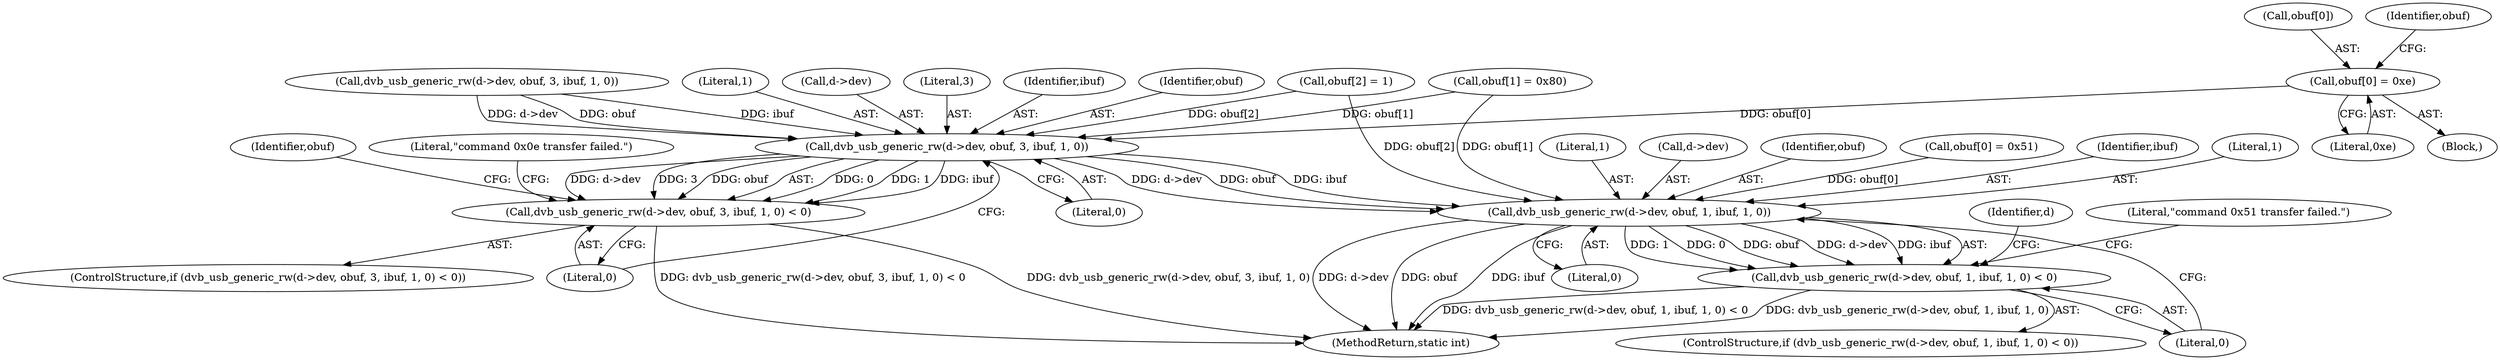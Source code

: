 digraph "1_linux_606142af57dad981b78707234cfbd15f9f7b7125_3@array" {
"1000183" [label="(Call,obuf[0] = 0xe)"];
"1000200" [label="(Call,dvb_usb_generic_rw(d->dev, obuf, 3, ibuf, 1, 0))"];
"1000199" [label="(Call,dvb_usb_generic_rw(d->dev, obuf, 3, ibuf, 1, 0) < 0)"];
"1000219" [label="(Call,dvb_usb_generic_rw(d->dev, obuf, 1, ibuf, 1, 0))"];
"1000218" [label="(Call,dvb_usb_generic_rw(d->dev, obuf, 1, ibuf, 1, 0) < 0)"];
"1000188" [label="(Call,obuf[1] = 0x80)"];
"1000198" [label="(ControlStructure,if (dvb_usb_generic_rw(d->dev, obuf, 3, ibuf, 1, 0) < 0))"];
"1000224" [label="(Literal,1)"];
"1000220" [label="(Call,d->dev)"];
"1000223" [label="(Identifier,obuf)"];
"1000212" [label="(Call,obuf[0] = 0x51)"];
"1000205" [label="(Literal,3)"];
"1000206" [label="(Identifier,ibuf)"];
"1000225" [label="(Identifier,ibuf)"];
"1000204" [label="(Identifier,obuf)"];
"1000184" [label="(Call,obuf[0])"];
"1000190" [label="(Identifier,obuf)"];
"1000219" [label="(Call,dvb_usb_generic_rw(d->dev, obuf, 1, ibuf, 1, 0))"];
"1000290" [label="(MethodReturn,static int)"];
"1000214" [label="(Identifier,obuf)"];
"1000169" [label="(Call,dvb_usb_generic_rw(d->dev, obuf, 3, ibuf, 1, 0))"];
"1000200" [label="(Call,dvb_usb_generic_rw(d->dev, obuf, 3, ibuf, 1, 0))"];
"1000230" [label="(Literal,\"command 0x51 transfer failed.\")"];
"1000211" [label="(Literal,\"command 0x0e transfer failed.\")"];
"1000183" [label="(Call,obuf[0] = 0xe)"];
"1000217" [label="(ControlStructure,if (dvb_usb_generic_rw(d->dev, obuf, 1, ibuf, 1, 0) < 0))"];
"1000207" [label="(Literal,1)"];
"1000187" [label="(Literal,0xe)"];
"1000235" [label="(Identifier,d)"];
"1000102" [label="(Block,)"];
"1000228" [label="(Literal,0)"];
"1000201" [label="(Call,d->dev)"];
"1000226" [label="(Literal,1)"];
"1000218" [label="(Call,dvb_usb_generic_rw(d->dev, obuf, 1, ibuf, 1, 0) < 0)"];
"1000209" [label="(Literal,0)"];
"1000208" [label="(Literal,0)"];
"1000199" [label="(Call,dvb_usb_generic_rw(d->dev, obuf, 3, ibuf, 1, 0) < 0)"];
"1000193" [label="(Call,obuf[2] = 1)"];
"1000227" [label="(Literal,0)"];
"1000183" -> "1000102"  [label="AST: "];
"1000183" -> "1000187"  [label="CFG: "];
"1000184" -> "1000183"  [label="AST: "];
"1000187" -> "1000183"  [label="AST: "];
"1000190" -> "1000183"  [label="CFG: "];
"1000183" -> "1000200"  [label="DDG: obuf[0]"];
"1000200" -> "1000199"  [label="AST: "];
"1000200" -> "1000208"  [label="CFG: "];
"1000201" -> "1000200"  [label="AST: "];
"1000204" -> "1000200"  [label="AST: "];
"1000205" -> "1000200"  [label="AST: "];
"1000206" -> "1000200"  [label="AST: "];
"1000207" -> "1000200"  [label="AST: "];
"1000208" -> "1000200"  [label="AST: "];
"1000209" -> "1000200"  [label="CFG: "];
"1000200" -> "1000199"  [label="DDG: 0"];
"1000200" -> "1000199"  [label="DDG: 1"];
"1000200" -> "1000199"  [label="DDG: ibuf"];
"1000200" -> "1000199"  [label="DDG: d->dev"];
"1000200" -> "1000199"  [label="DDG: 3"];
"1000200" -> "1000199"  [label="DDG: obuf"];
"1000169" -> "1000200"  [label="DDG: d->dev"];
"1000169" -> "1000200"  [label="DDG: obuf"];
"1000169" -> "1000200"  [label="DDG: ibuf"];
"1000193" -> "1000200"  [label="DDG: obuf[2]"];
"1000188" -> "1000200"  [label="DDG: obuf[1]"];
"1000200" -> "1000219"  [label="DDG: d->dev"];
"1000200" -> "1000219"  [label="DDG: obuf"];
"1000200" -> "1000219"  [label="DDG: ibuf"];
"1000199" -> "1000198"  [label="AST: "];
"1000199" -> "1000209"  [label="CFG: "];
"1000209" -> "1000199"  [label="AST: "];
"1000211" -> "1000199"  [label="CFG: "];
"1000214" -> "1000199"  [label="CFG: "];
"1000199" -> "1000290"  [label="DDG: dvb_usb_generic_rw(d->dev, obuf, 3, ibuf, 1, 0)"];
"1000199" -> "1000290"  [label="DDG: dvb_usb_generic_rw(d->dev, obuf, 3, ibuf, 1, 0) < 0"];
"1000219" -> "1000218"  [label="AST: "];
"1000219" -> "1000227"  [label="CFG: "];
"1000220" -> "1000219"  [label="AST: "];
"1000223" -> "1000219"  [label="AST: "];
"1000224" -> "1000219"  [label="AST: "];
"1000225" -> "1000219"  [label="AST: "];
"1000226" -> "1000219"  [label="AST: "];
"1000227" -> "1000219"  [label="AST: "];
"1000228" -> "1000219"  [label="CFG: "];
"1000219" -> "1000290"  [label="DDG: ibuf"];
"1000219" -> "1000290"  [label="DDG: obuf"];
"1000219" -> "1000290"  [label="DDG: d->dev"];
"1000219" -> "1000218"  [label="DDG: 1"];
"1000219" -> "1000218"  [label="DDG: 0"];
"1000219" -> "1000218"  [label="DDG: obuf"];
"1000219" -> "1000218"  [label="DDG: d->dev"];
"1000219" -> "1000218"  [label="DDG: ibuf"];
"1000193" -> "1000219"  [label="DDG: obuf[2]"];
"1000188" -> "1000219"  [label="DDG: obuf[1]"];
"1000212" -> "1000219"  [label="DDG: obuf[0]"];
"1000218" -> "1000217"  [label="AST: "];
"1000218" -> "1000228"  [label="CFG: "];
"1000228" -> "1000218"  [label="AST: "];
"1000230" -> "1000218"  [label="CFG: "];
"1000235" -> "1000218"  [label="CFG: "];
"1000218" -> "1000290"  [label="DDG: dvb_usb_generic_rw(d->dev, obuf, 1, ibuf, 1, 0)"];
"1000218" -> "1000290"  [label="DDG: dvb_usb_generic_rw(d->dev, obuf, 1, ibuf, 1, 0) < 0"];
}
